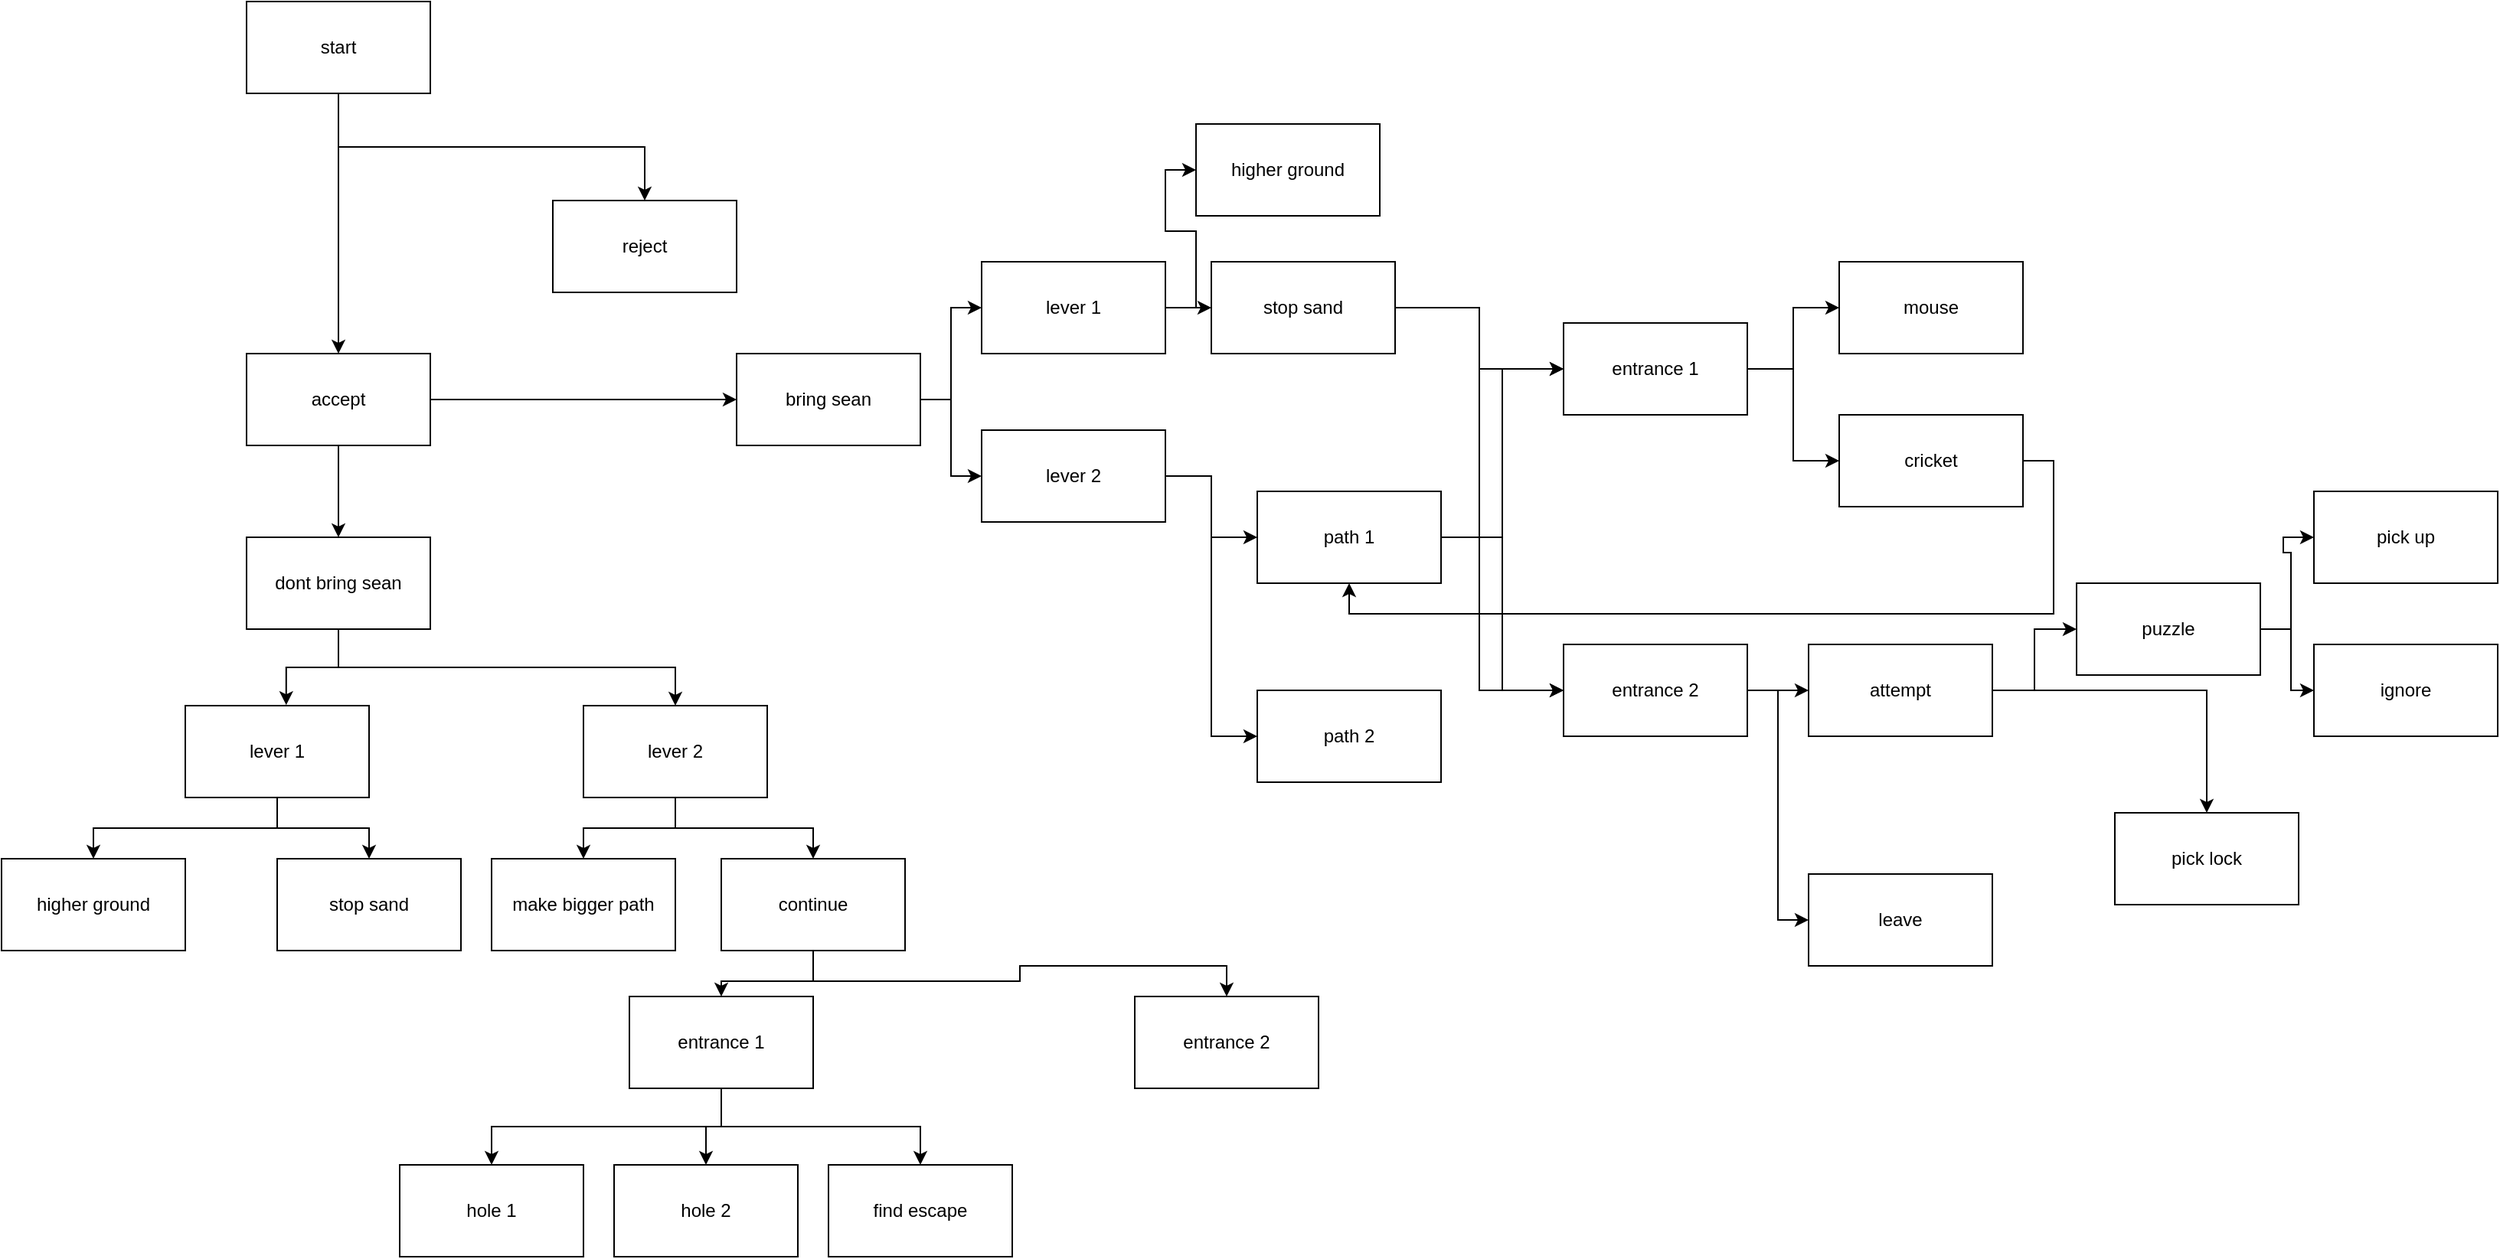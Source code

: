 <mxfile version="24.8.8">
  <diagram name="Page-1" id="dau8JehxTpbNqtHmnUFZ">
    <mxGraphModel dx="2643" dy="2075" grid="1" gridSize="10" guides="1" tooltips="1" connect="1" arrows="1" fold="1" page="1" pageScale="1" pageWidth="850" pageHeight="1100" math="0" shadow="0">
      <root>
        <mxCell id="0" />
        <mxCell id="1" parent="0" />
        <mxCell id="ENTs0Gk-KkbxcG8ZbWc0-6" style="edgeStyle=orthogonalEdgeStyle;rounded=0;orthogonalLoop=1;jettySize=auto;html=1;exitX=0.5;exitY=1;exitDx=0;exitDy=0;entryX=0.5;entryY=0;entryDx=0;entryDy=0;" edge="1" parent="1" source="ENTs0Gk-KkbxcG8ZbWc0-2" target="ENTs0Gk-KkbxcG8ZbWc0-3">
          <mxGeometry relative="1" as="geometry" />
        </mxCell>
        <mxCell id="ENTs0Gk-KkbxcG8ZbWc0-45" style="edgeStyle=orthogonalEdgeStyle;rounded=0;orthogonalLoop=1;jettySize=auto;html=1;exitX=0.5;exitY=1;exitDx=0;exitDy=0;entryX=0.5;entryY=0;entryDx=0;entryDy=0;" edge="1" parent="1" source="ENTs0Gk-KkbxcG8ZbWc0-2" target="ENTs0Gk-KkbxcG8ZbWc0-4">
          <mxGeometry relative="1" as="geometry" />
        </mxCell>
        <mxCell id="ENTs0Gk-KkbxcG8ZbWc0-2" value="start" style="rounded=0;whiteSpace=wrap;html=1;" vertex="1" parent="1">
          <mxGeometry x="20" y="-210" width="120" height="60" as="geometry" />
        </mxCell>
        <mxCell id="ENTs0Gk-KkbxcG8ZbWc0-10" style="edgeStyle=orthogonalEdgeStyle;rounded=0;orthogonalLoop=1;jettySize=auto;html=1;exitX=0.5;exitY=1;exitDx=0;exitDy=0;entryX=0.5;entryY=0;entryDx=0;entryDy=0;" edge="1" parent="1" source="ENTs0Gk-KkbxcG8ZbWc0-3" target="ENTs0Gk-KkbxcG8ZbWc0-9">
          <mxGeometry relative="1" as="geometry" />
        </mxCell>
        <mxCell id="ENTs0Gk-KkbxcG8ZbWc0-11" style="edgeStyle=orthogonalEdgeStyle;rounded=0;orthogonalLoop=1;jettySize=auto;html=1;exitX=1;exitY=0.5;exitDx=0;exitDy=0;" edge="1" parent="1" source="ENTs0Gk-KkbxcG8ZbWc0-3" target="ENTs0Gk-KkbxcG8ZbWc0-8">
          <mxGeometry relative="1" as="geometry" />
        </mxCell>
        <mxCell id="ENTs0Gk-KkbxcG8ZbWc0-3" value="accept" style="rounded=0;whiteSpace=wrap;html=1;" vertex="1" parent="1">
          <mxGeometry x="20" y="20" width="120" height="60" as="geometry" />
        </mxCell>
        <mxCell id="ENTs0Gk-KkbxcG8ZbWc0-4" value="reject" style="rounded=0;whiteSpace=wrap;html=1;" vertex="1" parent="1">
          <mxGeometry x="220" y="-80" width="120" height="60" as="geometry" />
        </mxCell>
        <mxCell id="ENTs0Gk-KkbxcG8ZbWc0-36" style="edgeStyle=orthogonalEdgeStyle;rounded=0;orthogonalLoop=1;jettySize=auto;html=1;exitX=1;exitY=0.5;exitDx=0;exitDy=0;entryX=0;entryY=0.5;entryDx=0;entryDy=0;" edge="1" parent="1" source="ENTs0Gk-KkbxcG8ZbWc0-8" target="ENTs0Gk-KkbxcG8ZbWc0-34">
          <mxGeometry relative="1" as="geometry" />
        </mxCell>
        <mxCell id="ENTs0Gk-KkbxcG8ZbWc0-48" style="edgeStyle=orthogonalEdgeStyle;rounded=0;orthogonalLoop=1;jettySize=auto;html=1;exitX=1;exitY=0.5;exitDx=0;exitDy=0;" edge="1" parent="1" source="ENTs0Gk-KkbxcG8ZbWc0-8" target="ENTs0Gk-KkbxcG8ZbWc0-35">
          <mxGeometry relative="1" as="geometry" />
        </mxCell>
        <mxCell id="ENTs0Gk-KkbxcG8ZbWc0-8" value="bring sean" style="rounded=0;whiteSpace=wrap;html=1;" vertex="1" parent="1">
          <mxGeometry x="340" y="20" width="120" height="60" as="geometry" />
        </mxCell>
        <mxCell id="ENTs0Gk-KkbxcG8ZbWc0-46" style="edgeStyle=orthogonalEdgeStyle;rounded=0;orthogonalLoop=1;jettySize=auto;html=1;exitX=0.5;exitY=1;exitDx=0;exitDy=0;entryX=0.5;entryY=0;entryDx=0;entryDy=0;" edge="1" parent="1" source="ENTs0Gk-KkbxcG8ZbWc0-9" target="ENTs0Gk-KkbxcG8ZbWc0-13">
          <mxGeometry relative="1" as="geometry" />
        </mxCell>
        <mxCell id="ENTs0Gk-KkbxcG8ZbWc0-9" value="dont bring sean" style="rounded=0;whiteSpace=wrap;html=1;" vertex="1" parent="1">
          <mxGeometry x="20" y="140" width="120" height="60" as="geometry" />
        </mxCell>
        <mxCell id="ENTs0Gk-KkbxcG8ZbWc0-17" style="edgeStyle=orthogonalEdgeStyle;rounded=0;orthogonalLoop=1;jettySize=auto;html=1;exitX=0.5;exitY=1;exitDx=0;exitDy=0;entryX=0.5;entryY=0;entryDx=0;entryDy=0;" edge="1" parent="1" source="ENTs0Gk-KkbxcG8ZbWc0-12" target="ENTs0Gk-KkbxcG8ZbWc0-16">
          <mxGeometry relative="1" as="geometry" />
        </mxCell>
        <mxCell id="ENTs0Gk-KkbxcG8ZbWc0-47" style="edgeStyle=orthogonalEdgeStyle;rounded=0;orthogonalLoop=1;jettySize=auto;html=1;exitX=0.5;exitY=1;exitDx=0;exitDy=0;entryX=0.5;entryY=0;entryDx=0;entryDy=0;" edge="1" parent="1" source="ENTs0Gk-KkbxcG8ZbWc0-12" target="ENTs0Gk-KkbxcG8ZbWc0-18">
          <mxGeometry relative="1" as="geometry" />
        </mxCell>
        <mxCell id="ENTs0Gk-KkbxcG8ZbWc0-12" value="lever 1" style="rounded=0;whiteSpace=wrap;html=1;" vertex="1" parent="1">
          <mxGeometry x="-20" y="250" width="120" height="60" as="geometry" />
        </mxCell>
        <mxCell id="ENTs0Gk-KkbxcG8ZbWc0-21" style="edgeStyle=orthogonalEdgeStyle;rounded=0;orthogonalLoop=1;jettySize=auto;html=1;exitX=0.5;exitY=1;exitDx=0;exitDy=0;entryX=0.5;entryY=0;entryDx=0;entryDy=0;" edge="1" parent="1" source="ENTs0Gk-KkbxcG8ZbWc0-13" target="ENTs0Gk-KkbxcG8ZbWc0-20">
          <mxGeometry relative="1" as="geometry" />
        </mxCell>
        <mxCell id="ENTs0Gk-KkbxcG8ZbWc0-23" style="edgeStyle=orthogonalEdgeStyle;rounded=0;orthogonalLoop=1;jettySize=auto;html=1;exitX=0.5;exitY=1;exitDx=0;exitDy=0;entryX=0.5;entryY=0;entryDx=0;entryDy=0;" edge="1" parent="1" source="ENTs0Gk-KkbxcG8ZbWc0-13" target="ENTs0Gk-KkbxcG8ZbWc0-22">
          <mxGeometry relative="1" as="geometry" />
        </mxCell>
        <mxCell id="ENTs0Gk-KkbxcG8ZbWc0-13" value="lever 2" style="rounded=0;whiteSpace=wrap;html=1;" vertex="1" parent="1">
          <mxGeometry x="240" y="250" width="120" height="60" as="geometry" />
        </mxCell>
        <mxCell id="ENTs0Gk-KkbxcG8ZbWc0-14" style="edgeStyle=orthogonalEdgeStyle;rounded=0;orthogonalLoop=1;jettySize=auto;html=1;exitX=0.5;exitY=1;exitDx=0;exitDy=0;entryX=0.549;entryY=-0.007;entryDx=0;entryDy=0;entryPerimeter=0;" edge="1" parent="1" source="ENTs0Gk-KkbxcG8ZbWc0-9" target="ENTs0Gk-KkbxcG8ZbWc0-12">
          <mxGeometry relative="1" as="geometry" />
        </mxCell>
        <mxCell id="ENTs0Gk-KkbxcG8ZbWc0-16" value="higher ground" style="rounded=0;whiteSpace=wrap;html=1;" vertex="1" parent="1">
          <mxGeometry x="-140" y="350" width="120" height="60" as="geometry" />
        </mxCell>
        <mxCell id="ENTs0Gk-KkbxcG8ZbWc0-18" value="stop sand" style="rounded=0;whiteSpace=wrap;html=1;" vertex="1" parent="1">
          <mxGeometry x="40" y="350" width="120" height="60" as="geometry" />
        </mxCell>
        <mxCell id="ENTs0Gk-KkbxcG8ZbWc0-20" value="make bigger path" style="rounded=0;whiteSpace=wrap;html=1;" vertex="1" parent="1">
          <mxGeometry x="180" y="350" width="120" height="60" as="geometry" />
        </mxCell>
        <mxCell id="ENTs0Gk-KkbxcG8ZbWc0-25" style="edgeStyle=orthogonalEdgeStyle;rounded=0;orthogonalLoop=1;jettySize=auto;html=1;exitX=0.5;exitY=1;exitDx=0;exitDy=0;entryX=0.5;entryY=0;entryDx=0;entryDy=0;" edge="1" parent="1" source="ENTs0Gk-KkbxcG8ZbWc0-22" target="ENTs0Gk-KkbxcG8ZbWc0-24">
          <mxGeometry relative="1" as="geometry" />
        </mxCell>
        <mxCell id="ENTs0Gk-KkbxcG8ZbWc0-27" style="edgeStyle=orthogonalEdgeStyle;rounded=0;orthogonalLoop=1;jettySize=auto;html=1;exitX=0.5;exitY=1;exitDx=0;exitDy=0;" edge="1" parent="1" source="ENTs0Gk-KkbxcG8ZbWc0-22" target="ENTs0Gk-KkbxcG8ZbWc0-26">
          <mxGeometry relative="1" as="geometry" />
        </mxCell>
        <mxCell id="ENTs0Gk-KkbxcG8ZbWc0-22" value="continue" style="rounded=0;whiteSpace=wrap;html=1;" vertex="1" parent="1">
          <mxGeometry x="330" y="350" width="120" height="60" as="geometry" />
        </mxCell>
        <mxCell id="ENTs0Gk-KkbxcG8ZbWc0-31" style="edgeStyle=orthogonalEdgeStyle;rounded=0;orthogonalLoop=1;jettySize=auto;html=1;exitX=0.5;exitY=1;exitDx=0;exitDy=0;" edge="1" parent="1" source="ENTs0Gk-KkbxcG8ZbWc0-24" target="ENTs0Gk-KkbxcG8ZbWc0-28">
          <mxGeometry relative="1" as="geometry" />
        </mxCell>
        <mxCell id="ENTs0Gk-KkbxcG8ZbWc0-43" style="edgeStyle=orthogonalEdgeStyle;rounded=0;orthogonalLoop=1;jettySize=auto;html=1;exitX=0.5;exitY=1;exitDx=0;exitDy=0;entryX=0.5;entryY=0;entryDx=0;entryDy=0;" edge="1" parent="1" source="ENTs0Gk-KkbxcG8ZbWc0-24" target="ENTs0Gk-KkbxcG8ZbWc0-29">
          <mxGeometry relative="1" as="geometry" />
        </mxCell>
        <mxCell id="ENTs0Gk-KkbxcG8ZbWc0-44" style="edgeStyle=orthogonalEdgeStyle;rounded=0;orthogonalLoop=1;jettySize=auto;html=1;exitX=0.5;exitY=1;exitDx=0;exitDy=0;entryX=0.5;entryY=0;entryDx=0;entryDy=0;" edge="1" parent="1" source="ENTs0Gk-KkbxcG8ZbWc0-24" target="ENTs0Gk-KkbxcG8ZbWc0-30">
          <mxGeometry relative="1" as="geometry" />
        </mxCell>
        <mxCell id="ENTs0Gk-KkbxcG8ZbWc0-24" value="entrance 1" style="rounded=0;whiteSpace=wrap;html=1;" vertex="1" parent="1">
          <mxGeometry x="270" y="440" width="120" height="60" as="geometry" />
        </mxCell>
        <mxCell id="ENTs0Gk-KkbxcG8ZbWc0-26" value="entrance 2" style="rounded=0;whiteSpace=wrap;html=1;" vertex="1" parent="1">
          <mxGeometry x="600" y="440" width="120" height="60" as="geometry" />
        </mxCell>
        <mxCell id="ENTs0Gk-KkbxcG8ZbWc0-28" value="hole 1" style="rounded=0;whiteSpace=wrap;html=1;" vertex="1" parent="1">
          <mxGeometry x="120" y="550" width="120" height="60" as="geometry" />
        </mxCell>
        <mxCell id="ENTs0Gk-KkbxcG8ZbWc0-29" value="hole 2" style="rounded=0;whiteSpace=wrap;html=1;" vertex="1" parent="1">
          <mxGeometry x="260" y="550" width="120" height="60" as="geometry" />
        </mxCell>
        <mxCell id="ENTs0Gk-KkbxcG8ZbWc0-30" value="find escape" style="rounded=0;whiteSpace=wrap;html=1;" vertex="1" parent="1">
          <mxGeometry x="400" y="550" width="120" height="60" as="geometry" />
        </mxCell>
        <mxCell id="ENTs0Gk-KkbxcG8ZbWc0-39" style="edgeStyle=orthogonalEdgeStyle;rounded=0;orthogonalLoop=1;jettySize=auto;html=1;exitX=1;exitY=0.5;exitDx=0;exitDy=0;entryX=0;entryY=0.5;entryDx=0;entryDy=0;" edge="1" parent="1" source="ENTs0Gk-KkbxcG8ZbWc0-34" target="ENTs0Gk-KkbxcG8ZbWc0-38">
          <mxGeometry relative="1" as="geometry" />
        </mxCell>
        <mxCell id="ENTs0Gk-KkbxcG8ZbWc0-42" style="edgeStyle=orthogonalEdgeStyle;rounded=0;orthogonalLoop=1;jettySize=auto;html=1;exitX=1;exitY=0.5;exitDx=0;exitDy=0;entryX=0;entryY=0.5;entryDx=0;entryDy=0;" edge="1" parent="1" source="ENTs0Gk-KkbxcG8ZbWc0-34" target="ENTs0Gk-KkbxcG8ZbWc0-40">
          <mxGeometry relative="1" as="geometry" />
        </mxCell>
        <mxCell id="ENTs0Gk-KkbxcG8ZbWc0-34" value="lever 1" style="rounded=0;whiteSpace=wrap;html=1;" vertex="1" parent="1">
          <mxGeometry x="500" y="-40" width="120" height="60" as="geometry" />
        </mxCell>
        <mxCell id="ENTs0Gk-KkbxcG8ZbWc0-59" style="edgeStyle=orthogonalEdgeStyle;rounded=0;orthogonalLoop=1;jettySize=auto;html=1;exitX=1;exitY=0.5;exitDx=0;exitDy=0;" edge="1" parent="1" source="ENTs0Gk-KkbxcG8ZbWc0-35" target="ENTs0Gk-KkbxcG8ZbWc0-58">
          <mxGeometry relative="1" as="geometry" />
        </mxCell>
        <mxCell id="ENTs0Gk-KkbxcG8ZbWc0-61" style="edgeStyle=orthogonalEdgeStyle;rounded=0;orthogonalLoop=1;jettySize=auto;html=1;exitX=1;exitY=0.5;exitDx=0;exitDy=0;entryX=0;entryY=0.5;entryDx=0;entryDy=0;" edge="1" parent="1" source="ENTs0Gk-KkbxcG8ZbWc0-35" target="ENTs0Gk-KkbxcG8ZbWc0-60">
          <mxGeometry relative="1" as="geometry" />
        </mxCell>
        <mxCell id="ENTs0Gk-KkbxcG8ZbWc0-35" value="lever 2" style="rounded=0;whiteSpace=wrap;html=1;" vertex="1" parent="1">
          <mxGeometry x="500" y="70" width="120" height="60" as="geometry" />
        </mxCell>
        <mxCell id="ENTs0Gk-KkbxcG8ZbWc0-38" value="higher ground" style="rounded=0;whiteSpace=wrap;html=1;" vertex="1" parent="1">
          <mxGeometry x="640" y="-130" width="120" height="60" as="geometry" />
        </mxCell>
        <mxCell id="ENTs0Gk-KkbxcG8ZbWc0-51" style="edgeStyle=orthogonalEdgeStyle;rounded=0;orthogonalLoop=1;jettySize=auto;html=1;exitX=1;exitY=0.5;exitDx=0;exitDy=0;entryX=0;entryY=0.5;entryDx=0;entryDy=0;" edge="1" parent="1" source="ENTs0Gk-KkbxcG8ZbWc0-40" target="ENTs0Gk-KkbxcG8ZbWc0-49">
          <mxGeometry relative="1" as="geometry" />
        </mxCell>
        <mxCell id="ENTs0Gk-KkbxcG8ZbWc0-53" style="edgeStyle=orthogonalEdgeStyle;rounded=0;orthogonalLoop=1;jettySize=auto;html=1;exitX=1;exitY=0.5;exitDx=0;exitDy=0;entryX=0;entryY=0.5;entryDx=0;entryDy=0;" edge="1" parent="1" source="ENTs0Gk-KkbxcG8ZbWc0-40" target="ENTs0Gk-KkbxcG8ZbWc0-52">
          <mxGeometry relative="1" as="geometry" />
        </mxCell>
        <mxCell id="ENTs0Gk-KkbxcG8ZbWc0-40" value="stop sand" style="rounded=0;whiteSpace=wrap;html=1;" vertex="1" parent="1">
          <mxGeometry x="650" y="-40" width="120" height="60" as="geometry" />
        </mxCell>
        <mxCell id="ENTs0Gk-KkbxcG8ZbWc0-55" style="edgeStyle=orthogonalEdgeStyle;rounded=0;orthogonalLoop=1;jettySize=auto;html=1;exitX=1;exitY=0.5;exitDx=0;exitDy=0;entryX=0;entryY=0.5;entryDx=0;entryDy=0;" edge="1" parent="1" source="ENTs0Gk-KkbxcG8ZbWc0-49" target="ENTs0Gk-KkbxcG8ZbWc0-54">
          <mxGeometry relative="1" as="geometry" />
        </mxCell>
        <mxCell id="ENTs0Gk-KkbxcG8ZbWc0-57" style="edgeStyle=orthogonalEdgeStyle;rounded=0;orthogonalLoop=1;jettySize=auto;html=1;exitX=1;exitY=0.5;exitDx=0;exitDy=0;" edge="1" parent="1" source="ENTs0Gk-KkbxcG8ZbWc0-49" target="ENTs0Gk-KkbxcG8ZbWc0-56">
          <mxGeometry relative="1" as="geometry" />
        </mxCell>
        <mxCell id="ENTs0Gk-KkbxcG8ZbWc0-49" value="entrance 1" style="rounded=0;whiteSpace=wrap;html=1;" vertex="1" parent="1">
          <mxGeometry x="880" width="120" height="60" as="geometry" />
        </mxCell>
        <mxCell id="ENTs0Gk-KkbxcG8ZbWc0-70" style="edgeStyle=orthogonalEdgeStyle;rounded=0;orthogonalLoop=1;jettySize=auto;html=1;exitX=1;exitY=0.5;exitDx=0;exitDy=0;entryX=0;entryY=0.5;entryDx=0;entryDy=0;" edge="1" parent="1" source="ENTs0Gk-KkbxcG8ZbWc0-52" target="ENTs0Gk-KkbxcG8ZbWc0-69">
          <mxGeometry relative="1" as="geometry" />
        </mxCell>
        <mxCell id="ENTs0Gk-KkbxcG8ZbWc0-72" style="edgeStyle=orthogonalEdgeStyle;rounded=0;orthogonalLoop=1;jettySize=auto;html=1;exitX=1;exitY=0.5;exitDx=0;exitDy=0;entryX=0;entryY=0.5;entryDx=0;entryDy=0;" edge="1" parent="1" source="ENTs0Gk-KkbxcG8ZbWc0-52" target="ENTs0Gk-KkbxcG8ZbWc0-71">
          <mxGeometry relative="1" as="geometry" />
        </mxCell>
        <mxCell id="ENTs0Gk-KkbxcG8ZbWc0-52" value="entrance 2" style="rounded=0;whiteSpace=wrap;html=1;" vertex="1" parent="1">
          <mxGeometry x="880" y="210" width="120" height="60" as="geometry" />
        </mxCell>
        <mxCell id="ENTs0Gk-KkbxcG8ZbWc0-54" value="mouse" style="rounded=0;whiteSpace=wrap;html=1;" vertex="1" parent="1">
          <mxGeometry x="1060" y="-40" width="120" height="60" as="geometry" />
        </mxCell>
        <mxCell id="ENTs0Gk-KkbxcG8ZbWc0-68" style="edgeStyle=orthogonalEdgeStyle;rounded=0;orthogonalLoop=1;jettySize=auto;html=1;exitX=1;exitY=0.5;exitDx=0;exitDy=0;entryX=0.5;entryY=1;entryDx=0;entryDy=0;" edge="1" parent="1" source="ENTs0Gk-KkbxcG8ZbWc0-56" target="ENTs0Gk-KkbxcG8ZbWc0-58">
          <mxGeometry relative="1" as="geometry" />
        </mxCell>
        <mxCell id="ENTs0Gk-KkbxcG8ZbWc0-56" value="cricket" style="rounded=0;whiteSpace=wrap;html=1;" vertex="1" parent="1">
          <mxGeometry x="1060" y="60" width="120" height="60" as="geometry" />
        </mxCell>
        <mxCell id="ENTs0Gk-KkbxcG8ZbWc0-66" style="edgeStyle=orthogonalEdgeStyle;rounded=0;orthogonalLoop=1;jettySize=auto;html=1;exitX=1;exitY=0.5;exitDx=0;exitDy=0;entryX=0;entryY=0.5;entryDx=0;entryDy=0;" edge="1" parent="1" source="ENTs0Gk-KkbxcG8ZbWc0-58" target="ENTs0Gk-KkbxcG8ZbWc0-49">
          <mxGeometry relative="1" as="geometry" />
        </mxCell>
        <mxCell id="ENTs0Gk-KkbxcG8ZbWc0-67" style="edgeStyle=orthogonalEdgeStyle;rounded=0;orthogonalLoop=1;jettySize=auto;html=1;exitX=1;exitY=0.5;exitDx=0;exitDy=0;entryX=0;entryY=0.5;entryDx=0;entryDy=0;" edge="1" parent="1" source="ENTs0Gk-KkbxcG8ZbWc0-58" target="ENTs0Gk-KkbxcG8ZbWc0-52">
          <mxGeometry relative="1" as="geometry" />
        </mxCell>
        <mxCell id="ENTs0Gk-KkbxcG8ZbWc0-58" value="path 1" style="rounded=0;whiteSpace=wrap;html=1;" vertex="1" parent="1">
          <mxGeometry x="680" y="110" width="120" height="60" as="geometry" />
        </mxCell>
        <mxCell id="ENTs0Gk-KkbxcG8ZbWc0-60" value="path 2" style="rounded=0;whiteSpace=wrap;html=1;" vertex="1" parent="1">
          <mxGeometry x="680" y="240" width="120" height="60" as="geometry" />
        </mxCell>
        <mxCell id="ENTs0Gk-KkbxcG8ZbWc0-74" style="edgeStyle=orthogonalEdgeStyle;rounded=0;orthogonalLoop=1;jettySize=auto;html=1;exitX=1;exitY=0.5;exitDx=0;exitDy=0;" edge="1" parent="1" source="ENTs0Gk-KkbxcG8ZbWc0-69" target="ENTs0Gk-KkbxcG8ZbWc0-73">
          <mxGeometry relative="1" as="geometry" />
        </mxCell>
        <mxCell id="ENTs0Gk-KkbxcG8ZbWc0-76" style="edgeStyle=orthogonalEdgeStyle;rounded=0;orthogonalLoop=1;jettySize=auto;html=1;exitX=1;exitY=0.5;exitDx=0;exitDy=0;" edge="1" parent="1" source="ENTs0Gk-KkbxcG8ZbWc0-69" target="ENTs0Gk-KkbxcG8ZbWc0-75">
          <mxGeometry relative="1" as="geometry" />
        </mxCell>
        <mxCell id="ENTs0Gk-KkbxcG8ZbWc0-69" value="attempt" style="rounded=0;whiteSpace=wrap;html=1;" vertex="1" parent="1">
          <mxGeometry x="1040" y="210" width="120" height="60" as="geometry" />
        </mxCell>
        <mxCell id="ENTs0Gk-KkbxcG8ZbWc0-71" value="leave" style="rounded=0;whiteSpace=wrap;html=1;" vertex="1" parent="1">
          <mxGeometry x="1040" y="360" width="120" height="60" as="geometry" />
        </mxCell>
        <mxCell id="ENTs0Gk-KkbxcG8ZbWc0-78" style="edgeStyle=orthogonalEdgeStyle;rounded=0;orthogonalLoop=1;jettySize=auto;html=1;exitX=1;exitY=0.5;exitDx=0;exitDy=0;entryX=0;entryY=0.5;entryDx=0;entryDy=0;" edge="1" parent="1" source="ENTs0Gk-KkbxcG8ZbWc0-73" target="ENTs0Gk-KkbxcG8ZbWc0-77">
          <mxGeometry relative="1" as="geometry" />
        </mxCell>
        <mxCell id="ENTs0Gk-KkbxcG8ZbWc0-80" style="edgeStyle=orthogonalEdgeStyle;rounded=0;orthogonalLoop=1;jettySize=auto;html=1;exitX=1;exitY=0.5;exitDx=0;exitDy=0;" edge="1" parent="1" source="ENTs0Gk-KkbxcG8ZbWc0-73" target="ENTs0Gk-KkbxcG8ZbWc0-79">
          <mxGeometry relative="1" as="geometry" />
        </mxCell>
        <mxCell id="ENTs0Gk-KkbxcG8ZbWc0-73" value="puzzle" style="rounded=0;whiteSpace=wrap;html=1;" vertex="1" parent="1">
          <mxGeometry x="1215" y="170" width="120" height="60" as="geometry" />
        </mxCell>
        <mxCell id="ENTs0Gk-KkbxcG8ZbWc0-75" value="pick lock" style="rounded=0;whiteSpace=wrap;html=1;" vertex="1" parent="1">
          <mxGeometry x="1240" y="320" width="120" height="60" as="geometry" />
        </mxCell>
        <mxCell id="ENTs0Gk-KkbxcG8ZbWc0-77" value="pick up" style="rounded=0;whiteSpace=wrap;html=1;" vertex="1" parent="1">
          <mxGeometry x="1370" y="110" width="120" height="60" as="geometry" />
        </mxCell>
        <mxCell id="ENTs0Gk-KkbxcG8ZbWc0-79" value="ignore" style="rounded=0;whiteSpace=wrap;html=1;" vertex="1" parent="1">
          <mxGeometry x="1370" y="210" width="120" height="60" as="geometry" />
        </mxCell>
      </root>
    </mxGraphModel>
  </diagram>
</mxfile>
